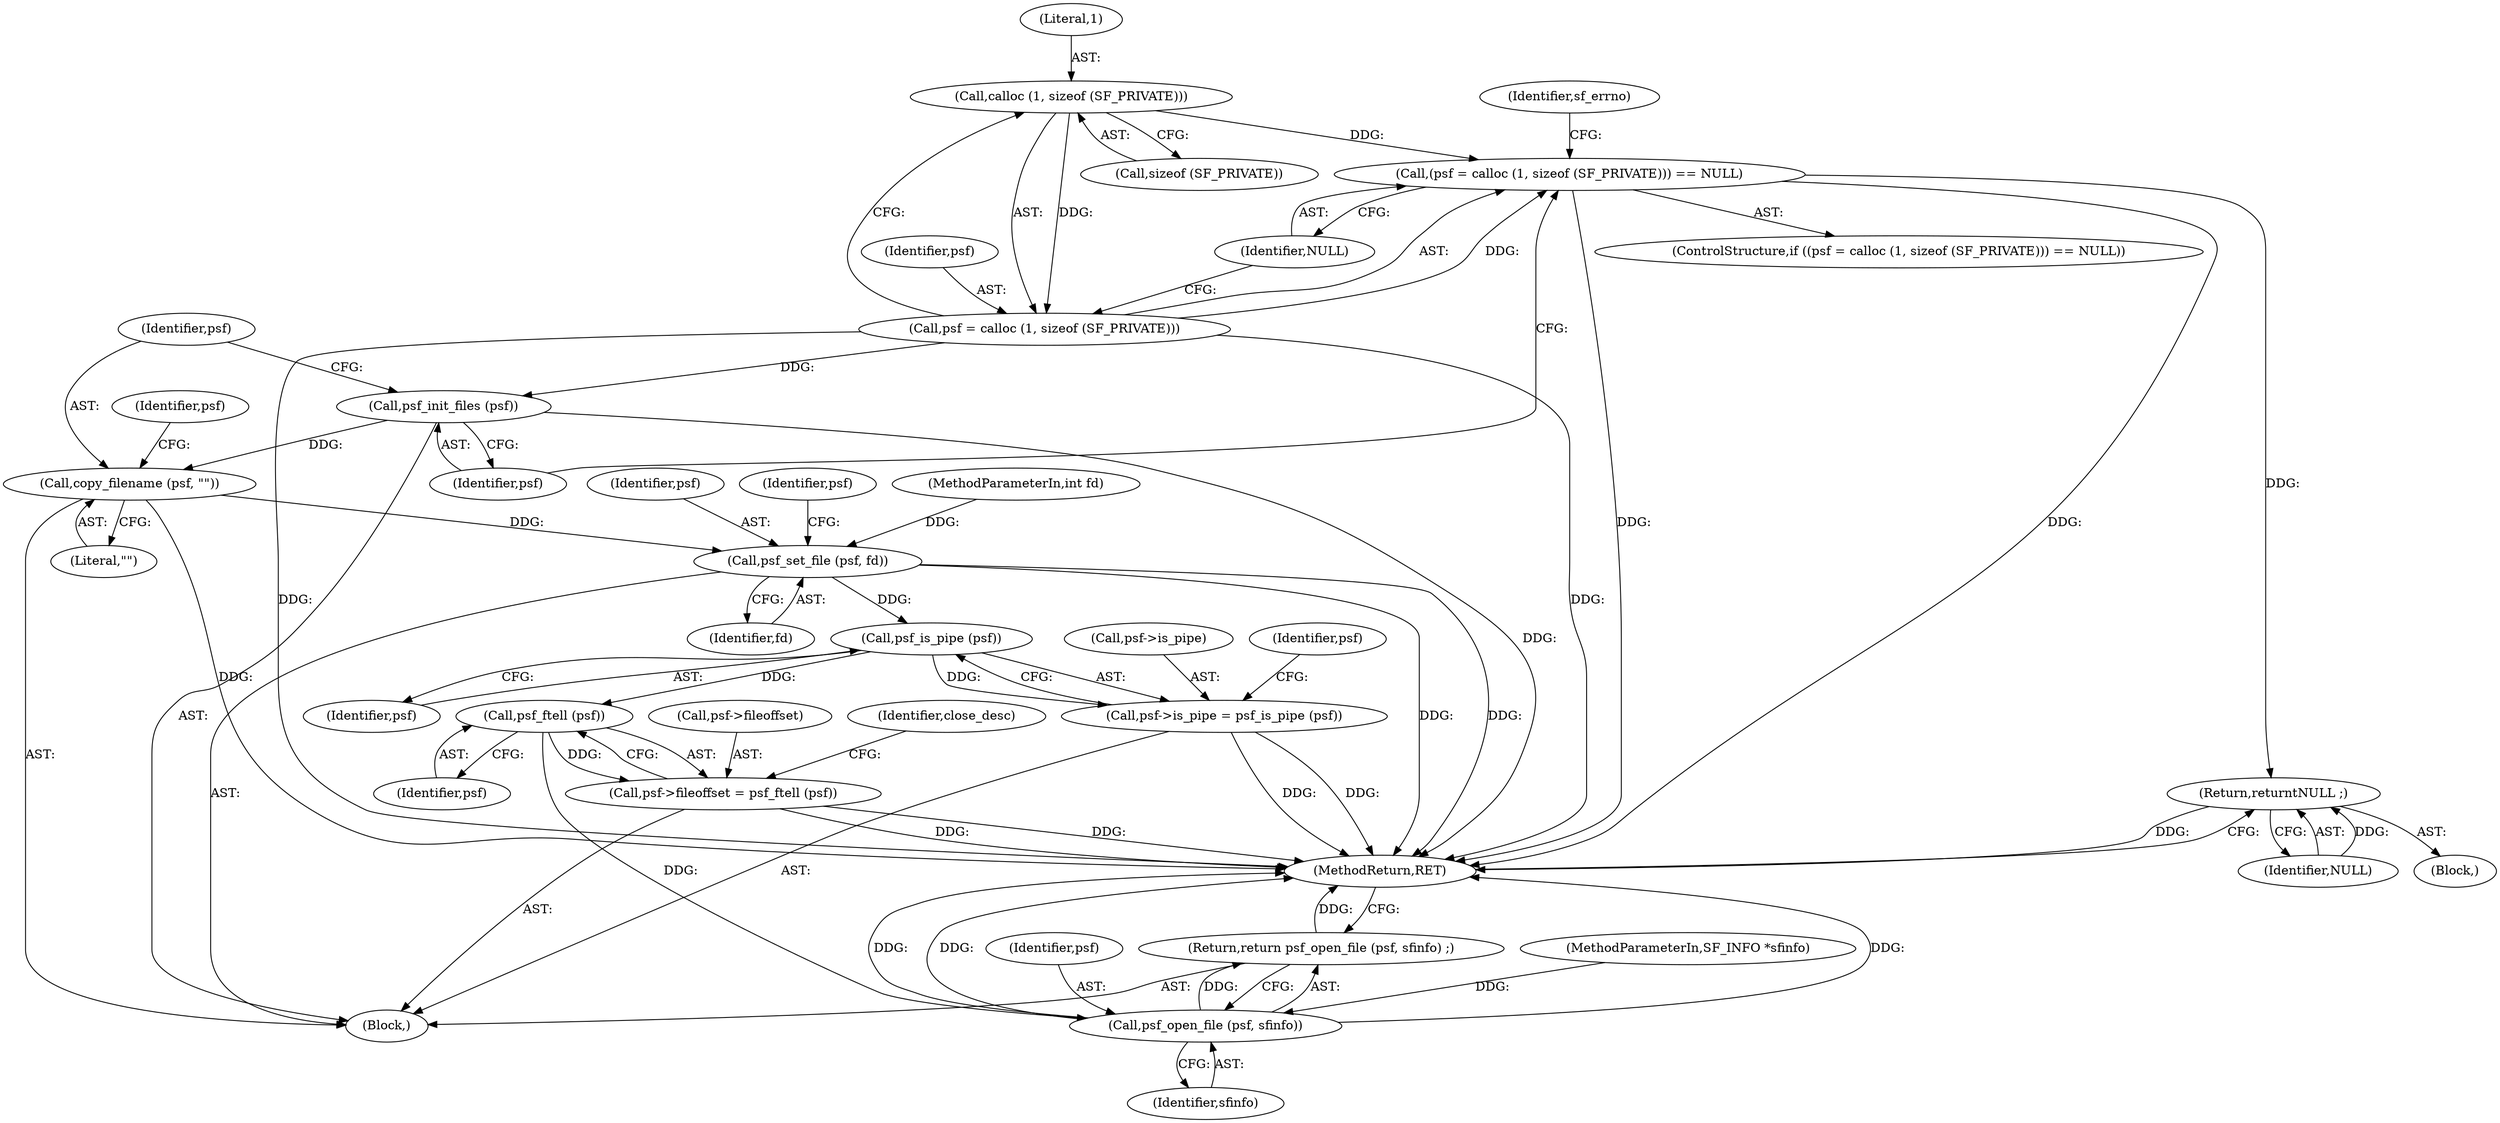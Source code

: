 digraph "1_libsndfile_708e996c87c5fae77b104ccfeb8f6db784c32074_20@del" {
"1000125" [label="(Call,calloc (1, sizeof (SF_PRIVATE)))"];
"1000122" [label="(Call,(psf = calloc (1, sizeof (SF_PRIVATE))) == NULL)"];
"1000134" [label="(Return,return\tNULL ;)"];
"1000123" [label="(Call,psf = calloc (1, sizeof (SF_PRIVATE)))"];
"1000136" [label="(Call,psf_init_files (psf))"];
"1000138" [label="(Call,copy_filename (psf, \"\"))"];
"1000148" [label="(Call,psf_set_file (psf, fd))"];
"1000155" [label="(Call,psf_is_pipe (psf))"];
"1000151" [label="(Call,psf->is_pipe = psf_is_pipe (psf))"];
"1000161" [label="(Call,psf_ftell (psf))"];
"1000157" [label="(Call,psf->fileoffset = psf_ftell (psf))"];
"1000174" [label="(Call,psf_open_file (psf, sfinfo))"];
"1000173" [label="(Return,return psf_open_file (psf, sfinfo) ;)"];
"1000149" [label="(Identifier,psf)"];
"1000127" [label="(Call,sizeof (SF_PRIVATE))"];
"1000132" [label="(Identifier,sf_errno)"];
"1000177" [label="(MethodReturn,RET)"];
"1000123" [label="(Call,psf = calloc (1, sizeof (SF_PRIVATE)))"];
"1000137" [label="(Identifier,psf)"];
"1000150" [label="(Identifier,fd)"];
"1000174" [label="(Call,psf_open_file (psf, sfinfo))"];
"1000144" [label="(Identifier,psf)"];
"1000136" [label="(Call,psf_init_files (psf))"];
"1000135" [label="(Identifier,NULL)"];
"1000138" [label="(Call,copy_filename (psf, \"\"))"];
"1000106" [label="(Block,)"];
"1000139" [label="(Identifier,psf)"];
"1000161" [label="(Call,psf_ftell (psf))"];
"1000140" [label="(Literal,\"\")"];
"1000158" [label="(Call,psf->fileoffset)"];
"1000152" [label="(Call,psf->is_pipe)"];
"1000121" [label="(ControlStructure,if ((psf = calloc (1, sizeof (SF_PRIVATE))) == NULL))"];
"1000125" [label="(Call,calloc (1, sizeof (SF_PRIVATE)))"];
"1000157" [label="(Call,psf->fileoffset = psf_ftell (psf))"];
"1000176" [label="(Identifier,sfinfo)"];
"1000159" [label="(Identifier,psf)"];
"1000124" [label="(Identifier,psf)"];
"1000130" [label="(Block,)"];
"1000148" [label="(Call,psf_set_file (psf, fd))"];
"1000175" [label="(Identifier,psf)"];
"1000129" [label="(Identifier,NULL)"];
"1000162" [label="(Identifier,psf)"];
"1000126" [label="(Literal,1)"];
"1000122" [label="(Call,(psf = calloc (1, sizeof (SF_PRIVATE))) == NULL)"];
"1000173" [label="(Return,return psf_open_file (psf, sfinfo) ;)"];
"1000104" [label="(MethodParameterIn,SF_INFO *sfinfo)"];
"1000134" [label="(Return,return\tNULL ;)"];
"1000153" [label="(Identifier,psf)"];
"1000151" [label="(Call,psf->is_pipe = psf_is_pipe (psf))"];
"1000156" [label="(Identifier,psf)"];
"1000165" [label="(Identifier,close_desc)"];
"1000155" [label="(Call,psf_is_pipe (psf))"];
"1000102" [label="(MethodParameterIn,int fd)"];
"1000125" -> "1000123"  [label="AST: "];
"1000125" -> "1000127"  [label="CFG: "];
"1000126" -> "1000125"  [label="AST: "];
"1000127" -> "1000125"  [label="AST: "];
"1000123" -> "1000125"  [label="CFG: "];
"1000125" -> "1000122"  [label="DDG: "];
"1000125" -> "1000123"  [label="DDG: "];
"1000122" -> "1000121"  [label="AST: "];
"1000122" -> "1000129"  [label="CFG: "];
"1000123" -> "1000122"  [label="AST: "];
"1000129" -> "1000122"  [label="AST: "];
"1000132" -> "1000122"  [label="CFG: "];
"1000137" -> "1000122"  [label="CFG: "];
"1000122" -> "1000177"  [label="DDG: "];
"1000122" -> "1000177"  [label="DDG: "];
"1000123" -> "1000122"  [label="DDG: "];
"1000122" -> "1000134"  [label="DDG: "];
"1000134" -> "1000130"  [label="AST: "];
"1000134" -> "1000135"  [label="CFG: "];
"1000135" -> "1000134"  [label="AST: "];
"1000177" -> "1000134"  [label="CFG: "];
"1000134" -> "1000177"  [label="DDG: "];
"1000135" -> "1000134"  [label="DDG: "];
"1000124" -> "1000123"  [label="AST: "];
"1000129" -> "1000123"  [label="CFG: "];
"1000123" -> "1000177"  [label="DDG: "];
"1000123" -> "1000177"  [label="DDG: "];
"1000123" -> "1000136"  [label="DDG: "];
"1000136" -> "1000106"  [label="AST: "];
"1000136" -> "1000137"  [label="CFG: "];
"1000137" -> "1000136"  [label="AST: "];
"1000139" -> "1000136"  [label="CFG: "];
"1000136" -> "1000177"  [label="DDG: "];
"1000136" -> "1000138"  [label="DDG: "];
"1000138" -> "1000106"  [label="AST: "];
"1000138" -> "1000140"  [label="CFG: "];
"1000139" -> "1000138"  [label="AST: "];
"1000140" -> "1000138"  [label="AST: "];
"1000144" -> "1000138"  [label="CFG: "];
"1000138" -> "1000177"  [label="DDG: "];
"1000138" -> "1000148"  [label="DDG: "];
"1000148" -> "1000106"  [label="AST: "];
"1000148" -> "1000150"  [label="CFG: "];
"1000149" -> "1000148"  [label="AST: "];
"1000150" -> "1000148"  [label="AST: "];
"1000153" -> "1000148"  [label="CFG: "];
"1000148" -> "1000177"  [label="DDG: "];
"1000148" -> "1000177"  [label="DDG: "];
"1000102" -> "1000148"  [label="DDG: "];
"1000148" -> "1000155"  [label="DDG: "];
"1000155" -> "1000151"  [label="AST: "];
"1000155" -> "1000156"  [label="CFG: "];
"1000156" -> "1000155"  [label="AST: "];
"1000151" -> "1000155"  [label="CFG: "];
"1000155" -> "1000151"  [label="DDG: "];
"1000155" -> "1000161"  [label="DDG: "];
"1000151" -> "1000106"  [label="AST: "];
"1000152" -> "1000151"  [label="AST: "];
"1000159" -> "1000151"  [label="CFG: "];
"1000151" -> "1000177"  [label="DDG: "];
"1000151" -> "1000177"  [label="DDG: "];
"1000161" -> "1000157"  [label="AST: "];
"1000161" -> "1000162"  [label="CFG: "];
"1000162" -> "1000161"  [label="AST: "];
"1000157" -> "1000161"  [label="CFG: "];
"1000161" -> "1000157"  [label="DDG: "];
"1000161" -> "1000174"  [label="DDG: "];
"1000157" -> "1000106"  [label="AST: "];
"1000158" -> "1000157"  [label="AST: "];
"1000165" -> "1000157"  [label="CFG: "];
"1000157" -> "1000177"  [label="DDG: "];
"1000157" -> "1000177"  [label="DDG: "];
"1000174" -> "1000173"  [label="AST: "];
"1000174" -> "1000176"  [label="CFG: "];
"1000175" -> "1000174"  [label="AST: "];
"1000176" -> "1000174"  [label="AST: "];
"1000173" -> "1000174"  [label="CFG: "];
"1000174" -> "1000177"  [label="DDG: "];
"1000174" -> "1000177"  [label="DDG: "];
"1000174" -> "1000177"  [label="DDG: "];
"1000174" -> "1000173"  [label="DDG: "];
"1000104" -> "1000174"  [label="DDG: "];
"1000173" -> "1000106"  [label="AST: "];
"1000177" -> "1000173"  [label="CFG: "];
"1000173" -> "1000177"  [label="DDG: "];
}
